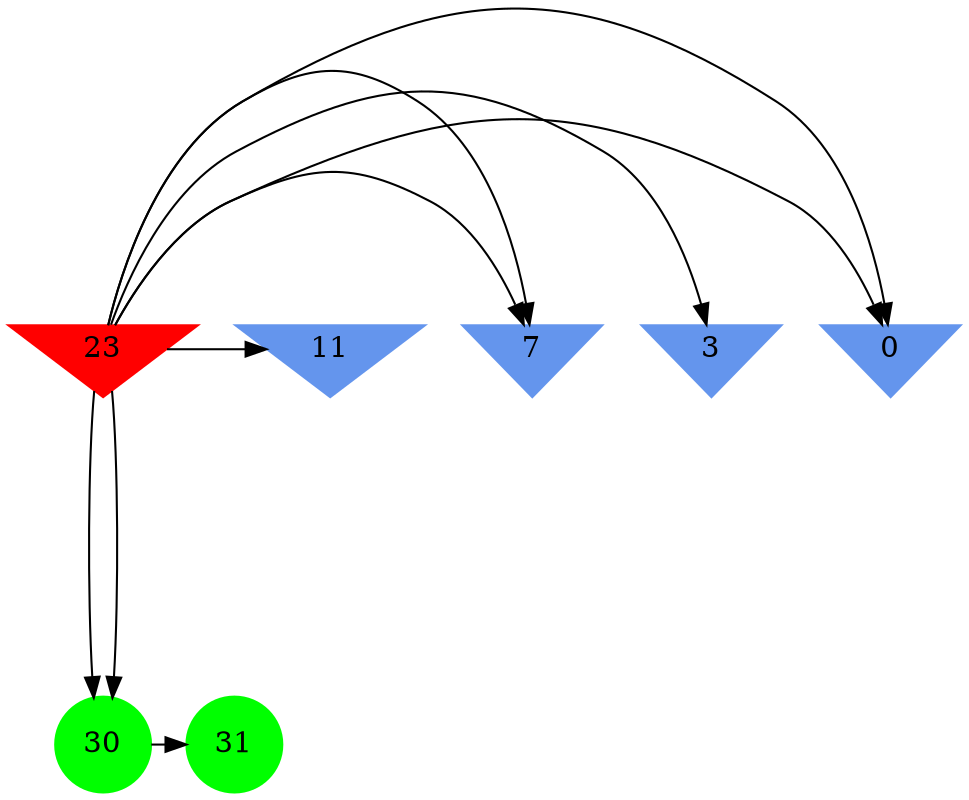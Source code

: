 digraph brain {
	ranksep=2.0;
	0 [shape=invtriangle,style=filled,color=cornflowerblue];
	3 [shape=invtriangle,style=filled,color=cornflowerblue];
	7 [shape=invtriangle,style=filled,color=cornflowerblue];
	11 [shape=invtriangle,style=filled,color=cornflowerblue];
	23 [shape=invtriangle,style=filled,color=red];
	30 [shape=circle,style=filled,color=green];
	31 [shape=circle,style=filled,color=green];
	23	->	30;
	23	->	0;
	23	->	7;
	23	->	11;
	30	->	31;
	23	->	30;
	23	->	0;
	23	->	7;
	23	->	3;
	{ rank=same; 0; 3; 7; 11; 23; }
	{ rank=same; }
	{ rank=same; 30; 31; }
}
